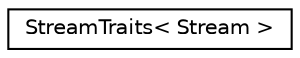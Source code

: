 digraph "Graphical Class Hierarchy"
{
 // LATEX_PDF_SIZE
  edge [fontname="Helvetica",fontsize="10",labelfontname="Helvetica",labelfontsize="10"];
  node [fontname="Helvetica",fontsize="10",shape=record];
  rankdir="LR";
  Node0 [label="StreamTraits\< Stream \>",height=0.2,width=0.4,color="black", fillcolor="white", style="filled",URL="$struct_stream_traits.html",tooltip="Provides additional information for stream."];
}
